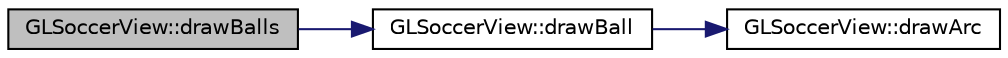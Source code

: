 digraph "GLSoccerView::drawBalls"
{
 // INTERACTIVE_SVG=YES
  edge [fontname="Helvetica",fontsize="10",labelfontname="Helvetica",labelfontsize="10"];
  node [fontname="Helvetica",fontsize="10",shape=record];
  rankdir="LR";
  Node1 [label="GLSoccerView::drawBalls",height=0.2,width=0.4,color="black", fillcolor="grey75", style="filled", fontcolor="black"];
  Node1 -> Node2 [color="midnightblue",fontsize="10",style="solid",fontname="Helvetica"];
  Node2 [label="GLSoccerView::drawBall",height=0.2,width=0.4,color="black", fillcolor="white", style="filled",URL="$da/d65/class_g_l_soccer_view.html#aa91e7ef74633bc07fb6b7d8c4369759b"];
  Node2 -> Node3 [color="midnightblue",fontsize="10",style="solid",fontname="Helvetica"];
  Node3 [label="GLSoccerView::drawArc",height=0.2,width=0.4,color="black", fillcolor="white", style="filled",URL="$da/d65/class_g_l_soccer_view.html#abebe5dafbe7336e53661326f160bc318"];
}
